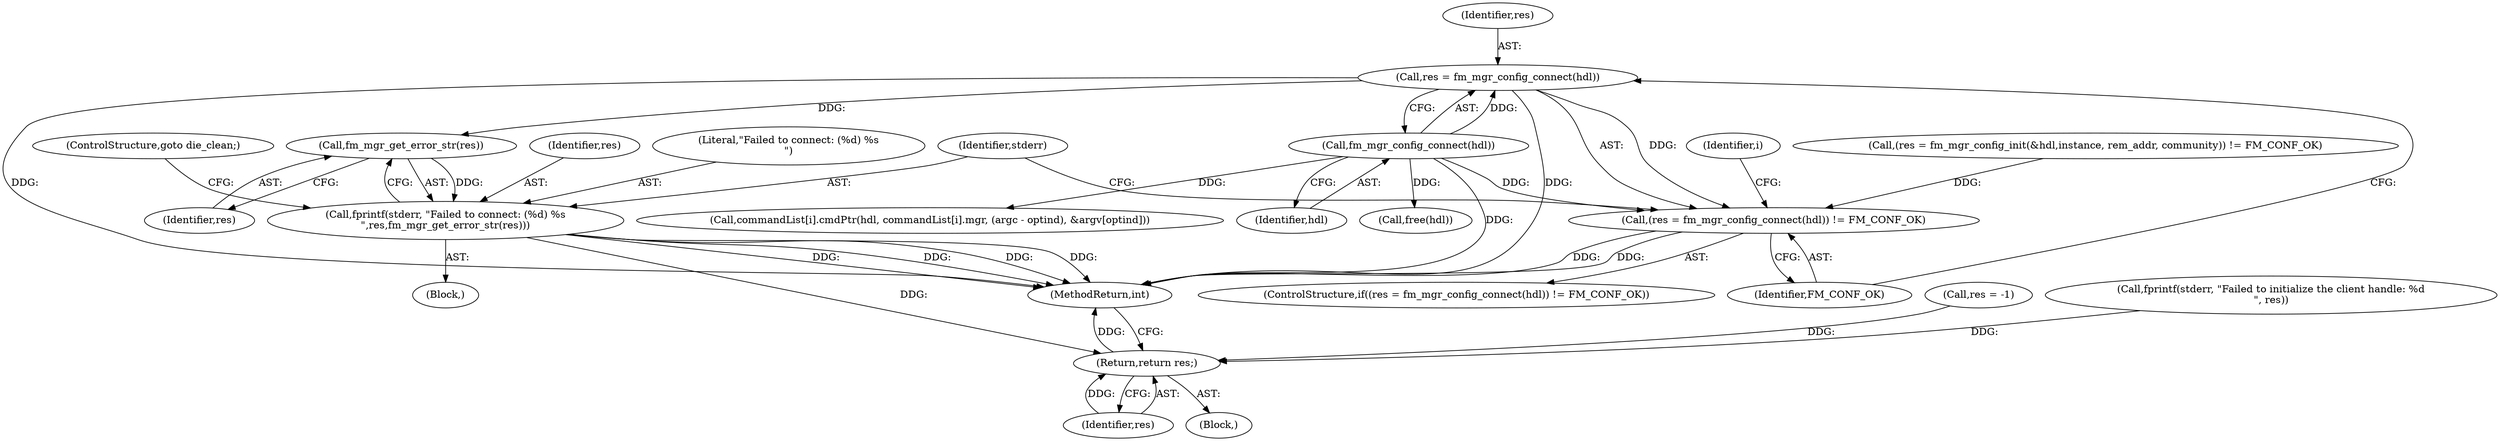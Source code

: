 digraph "0_opa-ff_c5759e7b76f5bf844be6c6641cc1b356bbc83869@API" {
"1000215" [label="(Call,res = fm_mgr_config_connect(hdl))"];
"1000217" [label="(Call,fm_mgr_config_connect(hdl))"];
"1000214" [label="(Call,(res = fm_mgr_config_connect(hdl)) != FM_CONF_OK)"];
"1000225" [label="(Call,fm_mgr_get_error_str(res))"];
"1000221" [label="(Call,fprintf(stderr, \"Failed to connect: (%d) %s\n\",res,fm_mgr_get_error_str(res)))"];
"1000281" [label="(Return,return res;)"];
"1000222" [label="(Identifier,stderr)"];
"1000219" [label="(Identifier,FM_CONF_OK)"];
"1000272" [label="(Call,res = -1)"];
"1000221" [label="(Call,fprintf(stderr, \"Failed to connect: (%d) %s\n\",res,fm_mgr_get_error_str(res)))"];
"1000208" [label="(Call,fprintf(stderr, \"Failed to initialize the client handle: %d\n\", res))"];
"1000220" [label="(Block,)"];
"1000218" [label="(Identifier,hdl)"];
"1000214" [label="(Call,(res = fm_mgr_config_connect(hdl)) != FM_CONF_OK)"];
"1000217" [label="(Call,fm_mgr_config_connect(hdl))"];
"1000230" [label="(Identifier,i)"];
"1000213" [label="(ControlStructure,if((res = fm_mgr_config_connect(hdl)) != FM_CONF_OK))"];
"1000279" [label="(Call,free(hdl))"];
"1000227" [label="(ControlStructure,goto die_clean;)"];
"1000282" [label="(Identifier,res)"];
"1000216" [label="(Identifier,res)"];
"1000283" [label="(MethodReturn,int)"];
"1000224" [label="(Identifier,res)"];
"1000223" [label="(Literal,\"Failed to connect: (%d) %s\n\")"];
"1000215" [label="(Call,res = fm_mgr_config_connect(hdl))"];
"1000225" [label="(Call,fm_mgr_get_error_str(res))"];
"1000250" [label="(Call,commandList[i].cmdPtr(hdl, commandList[i].mgr, (argc - optind), &argv[optind]))"];
"1000281" [label="(Return,return res;)"];
"1000104" [label="(Block,)"];
"1000226" [label="(Identifier,res)"];
"1000197" [label="(Call,(res = fm_mgr_config_init(&hdl,instance, rem_addr, community)) != FM_CONF_OK)"];
"1000215" -> "1000214"  [label="AST: "];
"1000215" -> "1000217"  [label="CFG: "];
"1000216" -> "1000215"  [label="AST: "];
"1000217" -> "1000215"  [label="AST: "];
"1000219" -> "1000215"  [label="CFG: "];
"1000215" -> "1000283"  [label="DDG: "];
"1000215" -> "1000283"  [label="DDG: "];
"1000215" -> "1000214"  [label="DDG: "];
"1000217" -> "1000215"  [label="DDG: "];
"1000215" -> "1000225"  [label="DDG: "];
"1000217" -> "1000218"  [label="CFG: "];
"1000218" -> "1000217"  [label="AST: "];
"1000217" -> "1000283"  [label="DDG: "];
"1000217" -> "1000214"  [label="DDG: "];
"1000217" -> "1000250"  [label="DDG: "];
"1000217" -> "1000279"  [label="DDG: "];
"1000214" -> "1000213"  [label="AST: "];
"1000214" -> "1000219"  [label="CFG: "];
"1000219" -> "1000214"  [label="AST: "];
"1000222" -> "1000214"  [label="CFG: "];
"1000230" -> "1000214"  [label="CFG: "];
"1000214" -> "1000283"  [label="DDG: "];
"1000214" -> "1000283"  [label="DDG: "];
"1000197" -> "1000214"  [label="DDG: "];
"1000225" -> "1000221"  [label="AST: "];
"1000225" -> "1000226"  [label="CFG: "];
"1000226" -> "1000225"  [label="AST: "];
"1000221" -> "1000225"  [label="CFG: "];
"1000225" -> "1000221"  [label="DDG: "];
"1000221" -> "1000220"  [label="AST: "];
"1000222" -> "1000221"  [label="AST: "];
"1000223" -> "1000221"  [label="AST: "];
"1000224" -> "1000221"  [label="AST: "];
"1000227" -> "1000221"  [label="CFG: "];
"1000221" -> "1000283"  [label="DDG: "];
"1000221" -> "1000283"  [label="DDG: "];
"1000221" -> "1000283"  [label="DDG: "];
"1000221" -> "1000283"  [label="DDG: "];
"1000221" -> "1000281"  [label="DDG: "];
"1000281" -> "1000104"  [label="AST: "];
"1000281" -> "1000282"  [label="CFG: "];
"1000282" -> "1000281"  [label="AST: "];
"1000283" -> "1000281"  [label="CFG: "];
"1000281" -> "1000283"  [label="DDG: "];
"1000282" -> "1000281"  [label="DDG: "];
"1000272" -> "1000281"  [label="DDG: "];
"1000208" -> "1000281"  [label="DDG: "];
}
